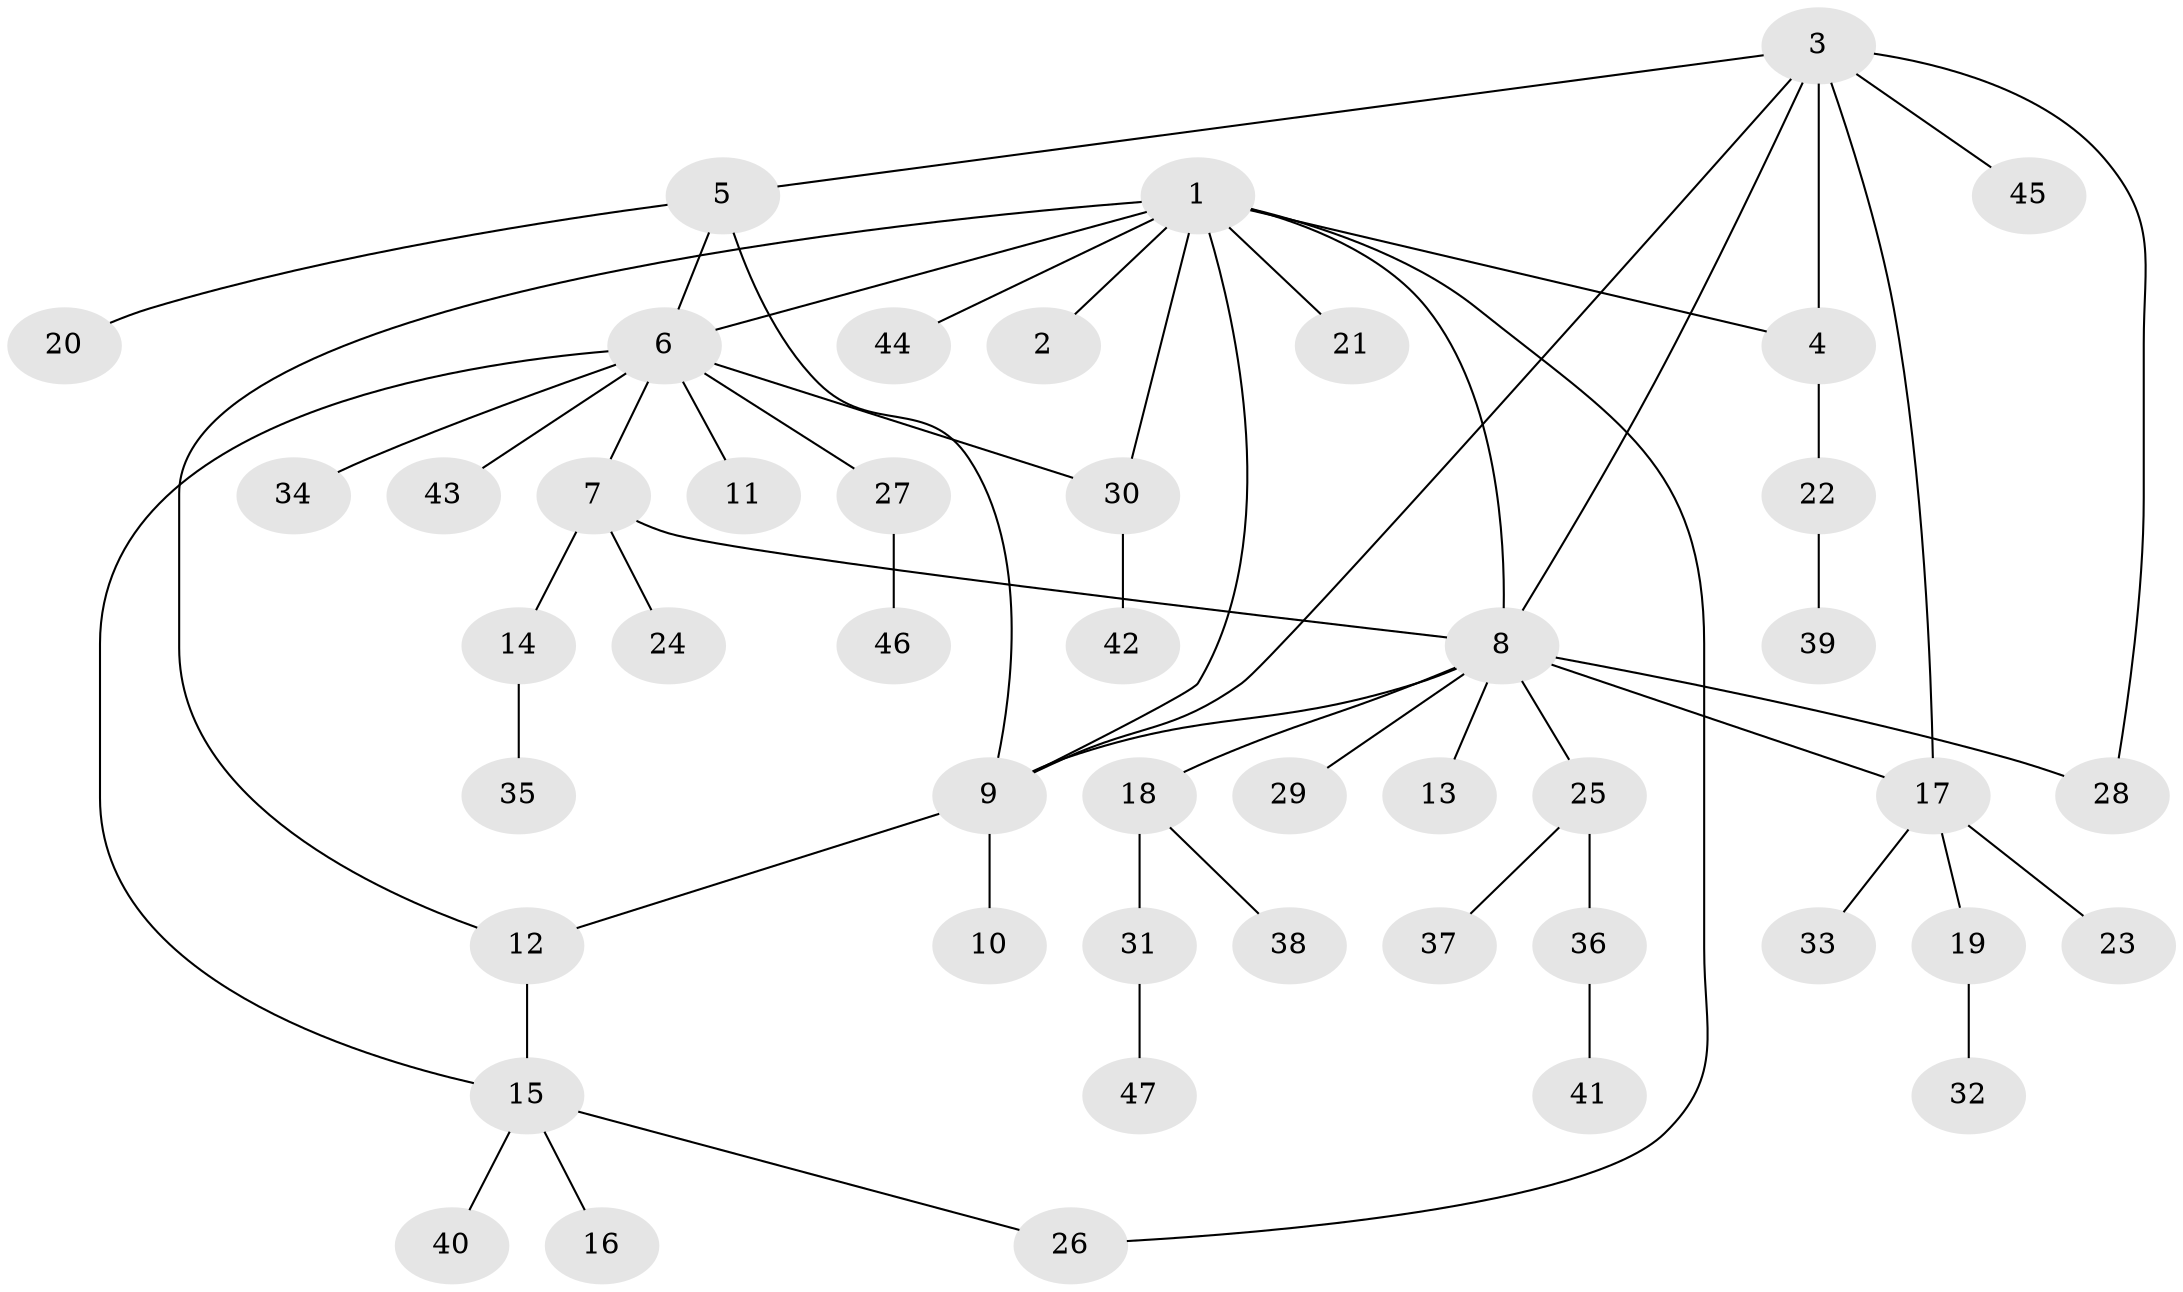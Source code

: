 // Generated by graph-tools (version 1.1) at 2025/11/02/27/25 16:11:30]
// undirected, 47 vertices, 58 edges
graph export_dot {
graph [start="1"]
  node [color=gray90,style=filled];
  1;
  2;
  3;
  4;
  5;
  6;
  7;
  8;
  9;
  10;
  11;
  12;
  13;
  14;
  15;
  16;
  17;
  18;
  19;
  20;
  21;
  22;
  23;
  24;
  25;
  26;
  27;
  28;
  29;
  30;
  31;
  32;
  33;
  34;
  35;
  36;
  37;
  38;
  39;
  40;
  41;
  42;
  43;
  44;
  45;
  46;
  47;
  1 -- 2;
  1 -- 4;
  1 -- 6;
  1 -- 8;
  1 -- 9;
  1 -- 12;
  1 -- 21;
  1 -- 26;
  1 -- 30;
  1 -- 44;
  3 -- 4;
  3 -- 5;
  3 -- 8;
  3 -- 9;
  3 -- 17;
  3 -- 28;
  3 -- 45;
  4 -- 22;
  5 -- 6;
  5 -- 9;
  5 -- 20;
  6 -- 7;
  6 -- 11;
  6 -- 15;
  6 -- 27;
  6 -- 30;
  6 -- 34;
  6 -- 43;
  7 -- 8;
  7 -- 14;
  7 -- 24;
  8 -- 9;
  8 -- 13;
  8 -- 17;
  8 -- 18;
  8 -- 25;
  8 -- 28;
  8 -- 29;
  9 -- 10;
  9 -- 12;
  12 -- 15;
  14 -- 35;
  15 -- 16;
  15 -- 26;
  15 -- 40;
  17 -- 19;
  17 -- 23;
  17 -- 33;
  18 -- 31;
  18 -- 38;
  19 -- 32;
  22 -- 39;
  25 -- 36;
  25 -- 37;
  27 -- 46;
  30 -- 42;
  31 -- 47;
  36 -- 41;
}
